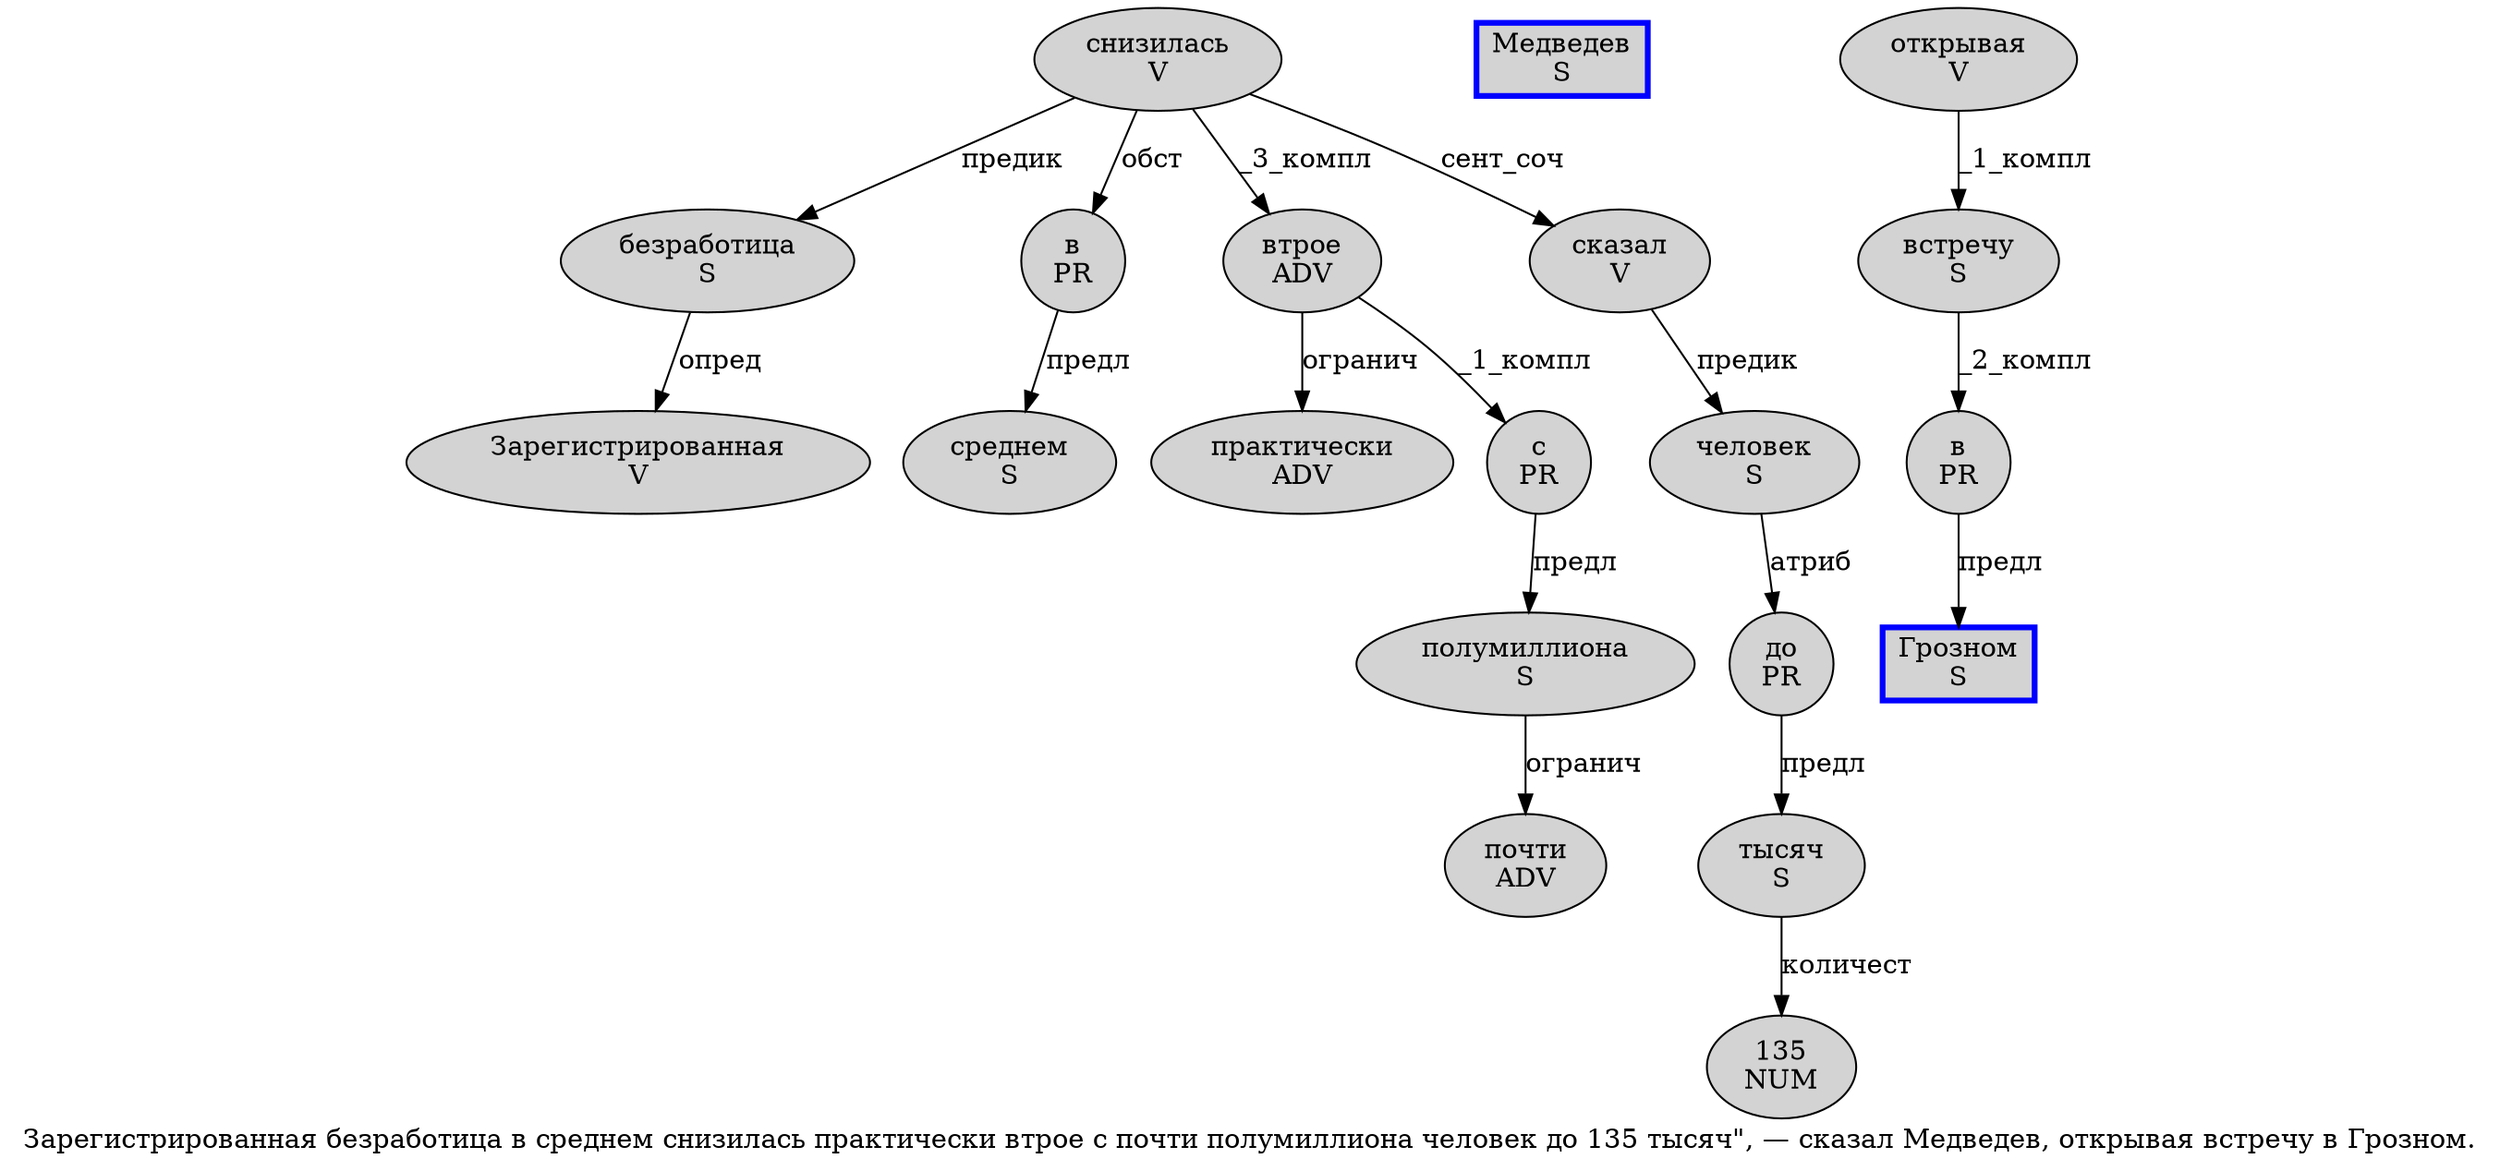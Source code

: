 digraph SENTENCE_913 {
	graph [label="Зарегистрированная безработица в среднем снизилась практически втрое с почти полумиллиона человек до 135 тысяч\", — сказал Медведев, открывая встречу в Грозном."]
	node [style=filled]
		0 [label="Зарегистрированная
V" color="" fillcolor=lightgray penwidth=1 shape=ellipse]
		1 [label="безработица
S" color="" fillcolor=lightgray penwidth=1 shape=ellipse]
		2 [label="в
PR" color="" fillcolor=lightgray penwidth=1 shape=ellipse]
		3 [label="среднем
S" color="" fillcolor=lightgray penwidth=1 shape=ellipse]
		4 [label="снизилась
V" color="" fillcolor=lightgray penwidth=1 shape=ellipse]
		5 [label="практически
ADV" color="" fillcolor=lightgray penwidth=1 shape=ellipse]
		6 [label="втрое
ADV" color="" fillcolor=lightgray penwidth=1 shape=ellipse]
		7 [label="с
PR" color="" fillcolor=lightgray penwidth=1 shape=ellipse]
		8 [label="почти
ADV" color="" fillcolor=lightgray penwidth=1 shape=ellipse]
		9 [label="полумиллиона
S" color="" fillcolor=lightgray penwidth=1 shape=ellipse]
		10 [label="человек
S" color="" fillcolor=lightgray penwidth=1 shape=ellipse]
		11 [label="до
PR" color="" fillcolor=lightgray penwidth=1 shape=ellipse]
		12 [label="135
NUM" color="" fillcolor=lightgray penwidth=1 shape=ellipse]
		13 [label="тысяч
S" color="" fillcolor=lightgray penwidth=1 shape=ellipse]
		17 [label="сказал
V" color="" fillcolor=lightgray penwidth=1 shape=ellipse]
		18 [label="Медведев
S" color=blue fillcolor=lightgray penwidth=3 shape=box]
		20 [label="открывая
V" color="" fillcolor=lightgray penwidth=1 shape=ellipse]
		21 [label="встречу
S" color="" fillcolor=lightgray penwidth=1 shape=ellipse]
		22 [label="в
PR" color="" fillcolor=lightgray penwidth=1 shape=ellipse]
		23 [label="Грозном
S" color=blue fillcolor=lightgray penwidth=3 shape=box]
			21 -> 22 [label="_2_компл"]
			1 -> 0 [label="опред"]
			9 -> 8 [label="огранич"]
			10 -> 11 [label="атриб"]
			17 -> 10 [label="предик"]
			20 -> 21 [label="_1_компл"]
			13 -> 12 [label="количест"]
			22 -> 23 [label="предл"]
			2 -> 3 [label="предл"]
			11 -> 13 [label="предл"]
			6 -> 5 [label="огранич"]
			6 -> 7 [label="_1_компл"]
			4 -> 1 [label="предик"]
			4 -> 2 [label="обст"]
			4 -> 6 [label="_3_компл"]
			4 -> 17 [label="сент_соч"]
			7 -> 9 [label="предл"]
}